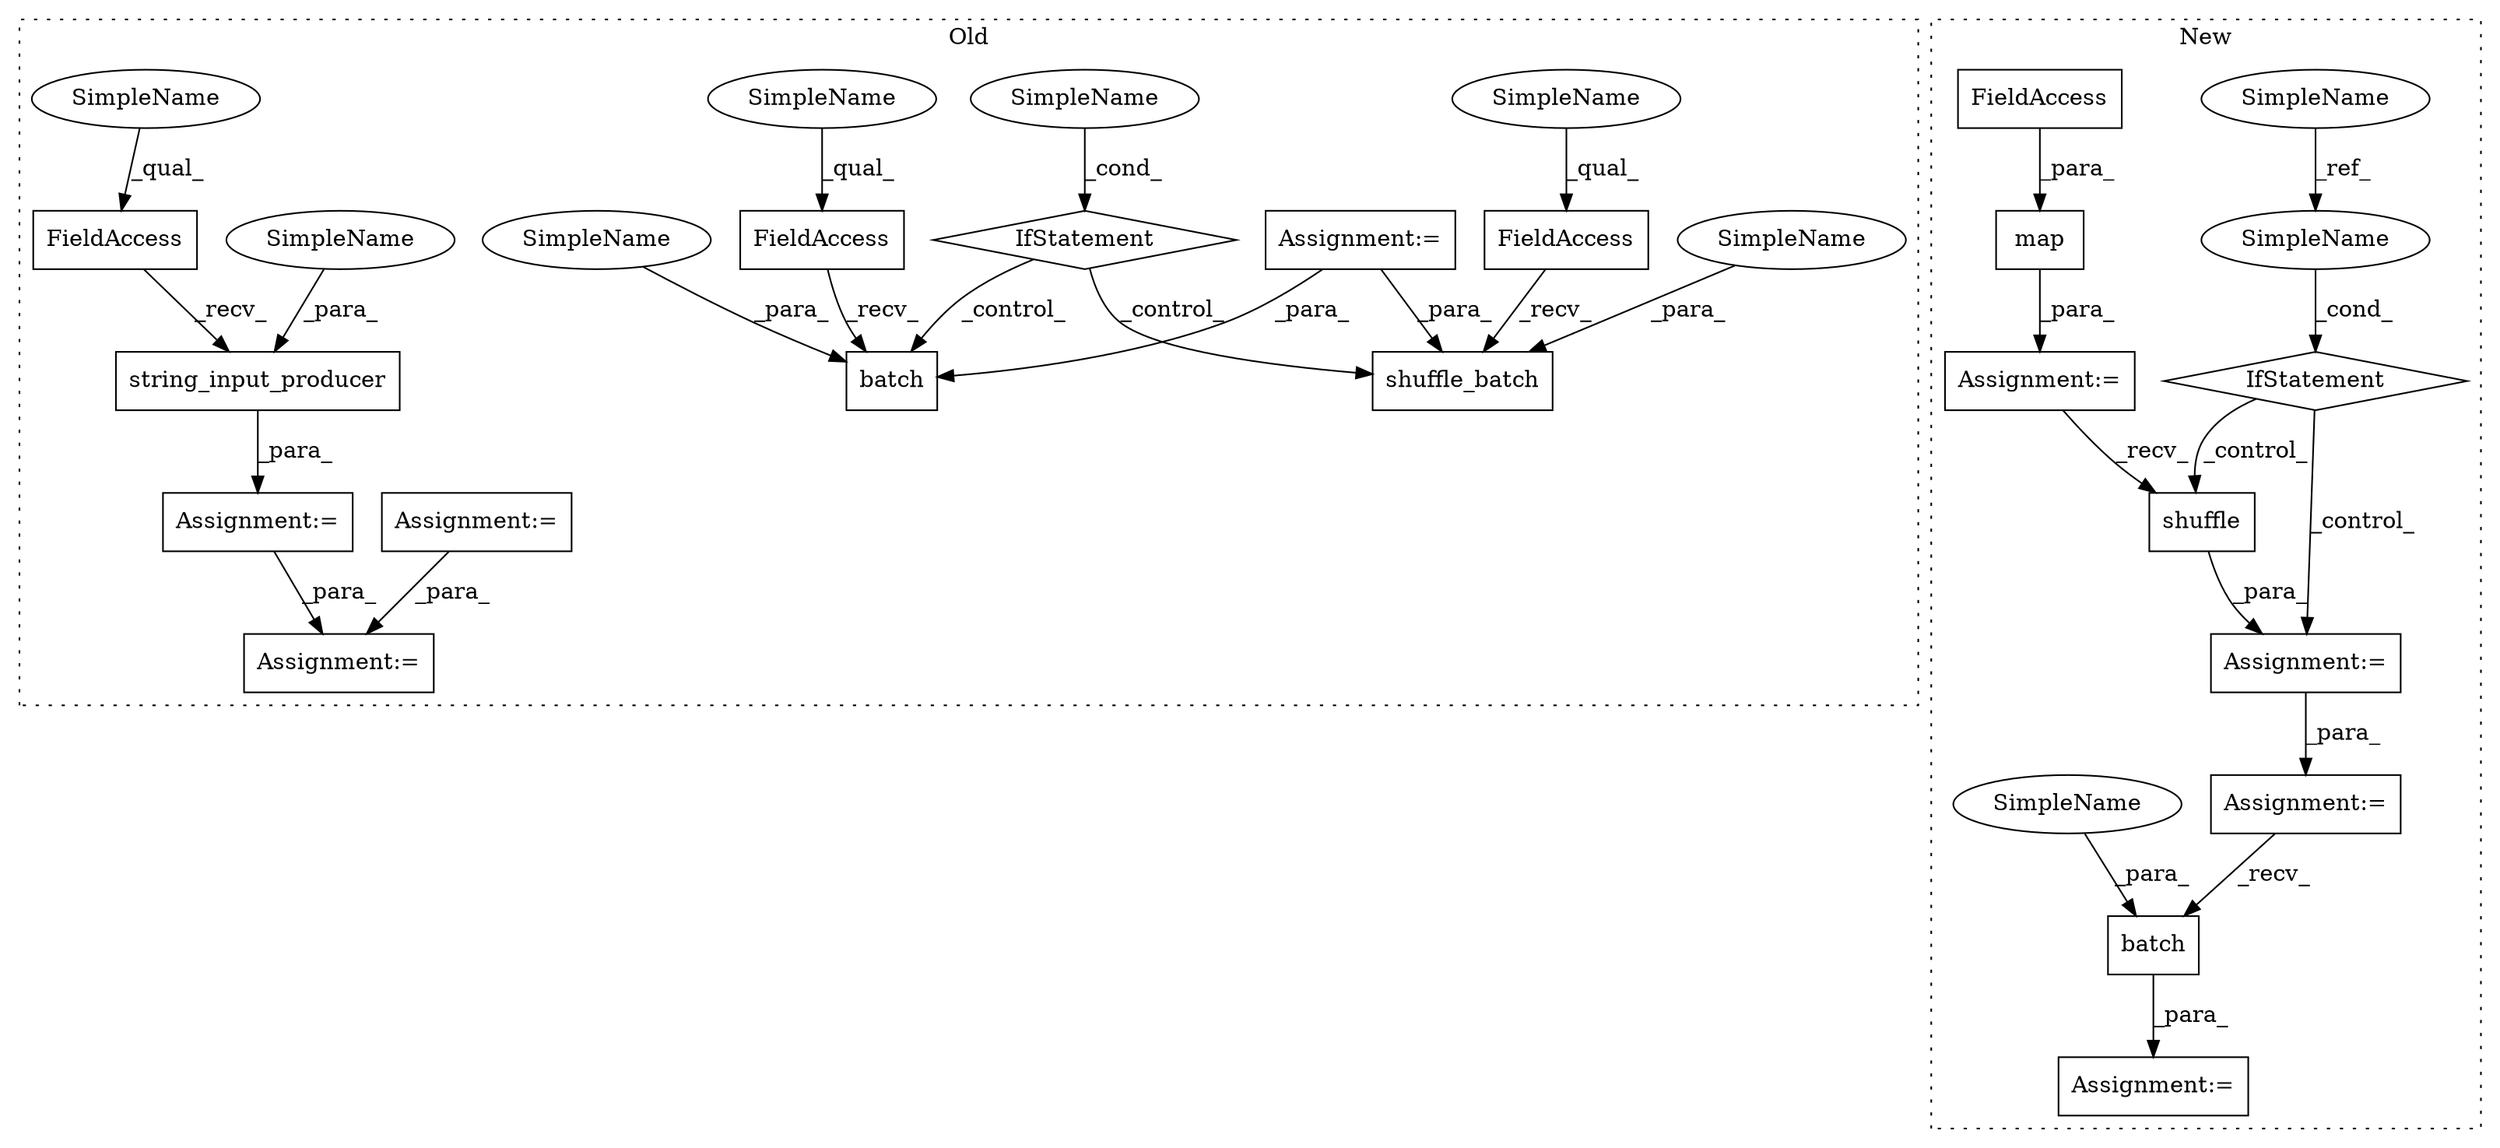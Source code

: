 digraph G {
subgraph cluster0 {
1 [label="shuffle_batch" a="32" s="7932,8044" l="14,1" shape="box"];
4 [label="batch" a="32" s="8093,8174" l="6,1" shape="box"];
5 [label="FieldAccess" a="22" s="8076" l="16" shape="box"];
6 [label="FieldAccess" a="22" s="7915" l="16" shape="box"];
8 [label="IfStatement" a="25" s="7885,7896" l="4,2" shape="diamond"];
12 [label="FieldAccess" a="22" s="7649" l="16" shape="box"];
13 [label="Assignment:=" a="7" s="7613" l="4" shape="box"];
18 [label="string_input_producer" a="32" s="7666,7716" l="22,1" shape="box"];
19 [label="Assignment:=" a="7" s="7648" l="1" shape="box"];
20 [label="Assignment:=" a="7" s="7803" l="2" shape="box"];
21 [label="Assignment:=" a="7" s="7729" l="1" shape="box"];
23 [label="SimpleName" a="42" s="7955" l="10" shape="ellipse"];
24 [label="SimpleName" a="42" s="8108" l="10" shape="ellipse"];
25 [label="SimpleName" a="42" s="7709" l="7" shape="ellipse"];
26 [label="SimpleName" a="42" s="7889" l="7" shape="ellipse"];
27 [label="SimpleName" a="42" s="8076" l="10" shape="ellipse"];
28 [label="SimpleName" a="42" s="7915" l="10" shape="ellipse"];
29 [label="SimpleName" a="42" s="7649" l="10" shape="ellipse"];
label = "Old";
style="dotted";
}
subgraph cluster1 {
2 [label="shuffle" a="32" s="7691,7716" l="8,1" shape="box"];
3 [label="SimpleName" a="42" s="7451" l="7" shape="ellipse"];
7 [label="IfStatement" a="25" s="7654,7665" l="4,2" shape="diamond"];
9 [label="map" a="32" s="7634,7647" l="4,1" shape="box"];
10 [label="FieldAccess" a="22" s="7638" l="9" shape="box"];
11 [label="batch" a="32" s="7785,7801" l="6,1" shape="box"];
14 [label="Assignment:=" a="7" s="7566" l="1" shape="box"];
15 [label="Assignment:=" a="7" s="7682" l="1" shape="box"];
16 [label="Assignment:=" a="7" s="7816" l="1" shape="box"];
17 [label="Assignment:=" a="7" s="7736" l="1" shape="box"];
22 [label="SimpleName" a="42" s="7658" l="7" shape="ellipse"];
30 [label="SimpleName" a="42" s="7791" l="10" shape="ellipse"];
label = "New";
style="dotted";
}
2 -> 15 [label="_para_"];
3 -> 22 [label="_ref_"];
5 -> 4 [label="_recv_"];
6 -> 1 [label="_recv_"];
7 -> 15 [label="_control_"];
7 -> 2 [label="_control_"];
8 -> 4 [label="_control_"];
8 -> 1 [label="_control_"];
9 -> 14 [label="_para_"];
10 -> 9 [label="_para_"];
11 -> 16 [label="_para_"];
12 -> 18 [label="_recv_"];
13 -> 4 [label="_para_"];
13 -> 1 [label="_para_"];
14 -> 2 [label="_recv_"];
15 -> 17 [label="_para_"];
17 -> 11 [label="_recv_"];
18 -> 19 [label="_para_"];
19 -> 20 [label="_para_"];
21 -> 20 [label="_para_"];
22 -> 7 [label="_cond_"];
23 -> 1 [label="_para_"];
24 -> 4 [label="_para_"];
25 -> 18 [label="_para_"];
26 -> 8 [label="_cond_"];
27 -> 5 [label="_qual_"];
28 -> 6 [label="_qual_"];
29 -> 12 [label="_qual_"];
30 -> 11 [label="_para_"];
}